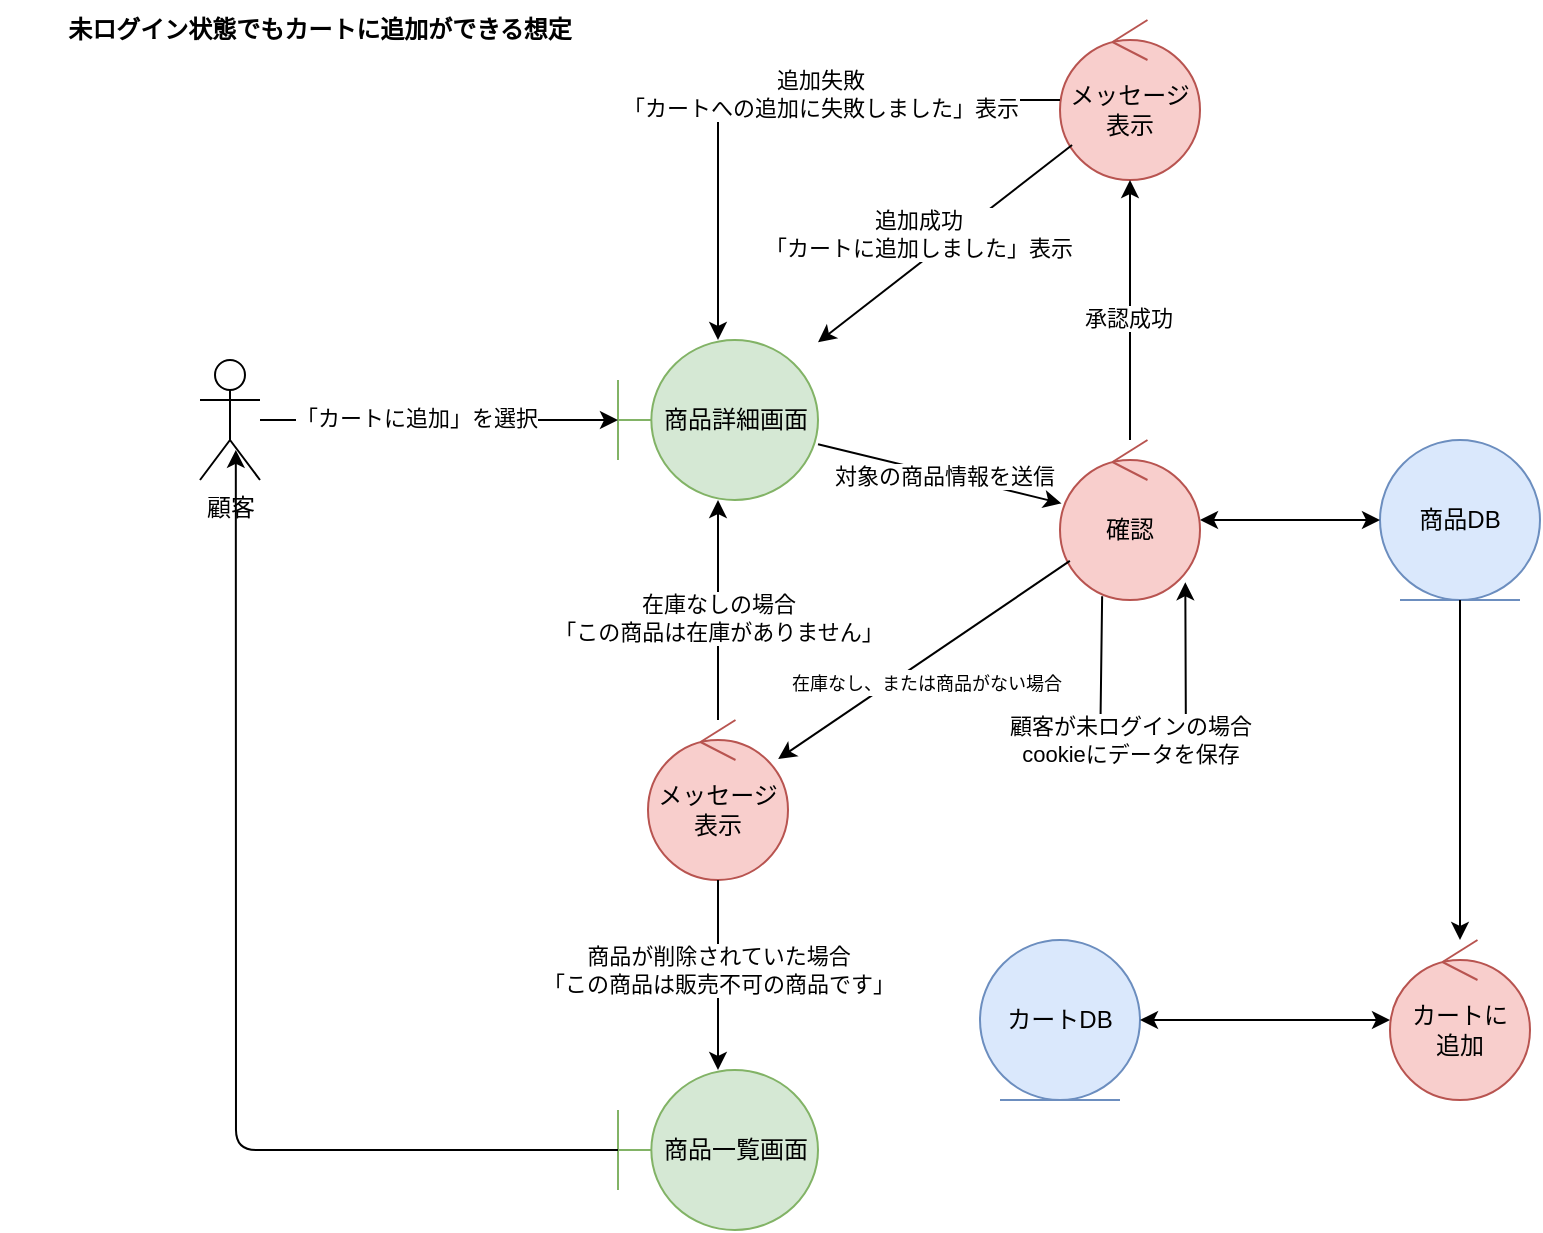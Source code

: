 <mxfile>
    <diagram id="sZ1b5ORBy8N2IJUaAmFC" name="ページ1">
        <mxGraphModel dx="822" dy="931" grid="1" gridSize="10" guides="1" tooltips="1" connect="1" arrows="1" fold="1" page="1" pageScale="1" pageWidth="827" pageHeight="1169" math="0" shadow="0">
            <root>
                <mxCell id="0"/>
                <mxCell id="1" parent="0"/>
                <mxCell id="2" value="顧客" style="shape=umlActor;verticalLabelPosition=bottom;verticalAlign=top;html=1;outlineConnect=0;" parent="1" vertex="1">
                    <mxGeometry x="120" y="190" width="30" height="60" as="geometry"/>
                </mxCell>
                <mxCell id="3" value="商品詳細画面" style="shape=umlBoundary;whiteSpace=wrap;html=1;fillColor=#d5e8d4;strokeColor=#82b366;" parent="1" vertex="1">
                    <mxGeometry x="329" y="180" width="100" height="80" as="geometry"/>
                </mxCell>
                <mxCell id="4" value="" style="endArrow=classic;html=1;" parent="1" source="2" target="3" edge="1">
                    <mxGeometry width="50" height="50" relative="1" as="geometry">
                        <mxPoint x="290" y="210" as="sourcePoint"/>
                        <mxPoint x="340" y="160" as="targetPoint"/>
                    </mxGeometry>
                </mxCell>
                <mxCell id="5" value="「カートに追加」を選択" style="edgeLabel;html=1;align=center;verticalAlign=middle;resizable=0;points=[];" parent="4" vertex="1" connectable="0">
                    <mxGeometry x="-0.135" y="1" relative="1" as="geometry">
                        <mxPoint as="offset"/>
                    </mxGeometry>
                </mxCell>
                <mxCell id="6" value="未ログイン状態でもカートに追加ができる想定" style="text;html=1;align=center;verticalAlign=middle;whiteSpace=wrap;rounded=0;fontStyle=1" parent="1" vertex="1">
                    <mxGeometry x="20" y="10" width="320" height="30" as="geometry"/>
                </mxCell>
                <mxCell id="8" value="" style="endArrow=classic;html=1;" parent="1" source="3" target="9" edge="1">
                    <mxGeometry width="50" height="50" relative="1" as="geometry">
                        <mxPoint x="570" y="290" as="sourcePoint"/>
                        <mxPoint x="551.539" y="209.011" as="targetPoint"/>
                    </mxGeometry>
                </mxCell>
                <mxCell id="10" value="対象の商品情報を送信" style="edgeLabel;html=1;align=center;verticalAlign=middle;resizable=0;points=[];" parent="8" vertex="1" connectable="0">
                    <mxGeometry x="0.028" relative="1" as="geometry">
                        <mxPoint as="offset"/>
                    </mxGeometry>
                </mxCell>
                <mxCell id="9" value="確認" style="ellipse;shape=umlControl;whiteSpace=wrap;html=1;fillColor=#f8cecc;strokeColor=#b85450;" parent="1" vertex="1">
                    <mxGeometry x="550" y="230" width="70" height="80" as="geometry"/>
                </mxCell>
                <mxCell id="11" value="商品DB" style="ellipse;shape=umlEntity;whiteSpace=wrap;html=1;fillColor=#dae8fc;strokeColor=#6c8ebf;" parent="1" vertex="1">
                    <mxGeometry x="710" y="230" width="80" height="80" as="geometry"/>
                </mxCell>
                <mxCell id="13" value="" style="endArrow=classic;startArrow=classic;html=1;" parent="1" source="11" target="9" edge="1">
                    <mxGeometry width="50" height="50" relative="1" as="geometry">
                        <mxPoint x="630" y="410" as="sourcePoint"/>
                        <mxPoint x="680" y="360" as="targetPoint"/>
                    </mxGeometry>
                </mxCell>
                <mxCell id="14" value="メッセージ表示" style="ellipse;shape=umlControl;whiteSpace=wrap;html=1;fillColor=#f8cecc;strokeColor=#b85450;" parent="1" vertex="1">
                    <mxGeometry x="550" y="20" width="70" height="80" as="geometry"/>
                </mxCell>
                <mxCell id="15" value="" style="endArrow=classic;html=1;" parent="1" source="9" target="14" edge="1">
                    <mxGeometry width="50" height="50" relative="1" as="geometry">
                        <mxPoint x="490" y="400" as="sourcePoint"/>
                        <mxPoint x="540" y="350" as="targetPoint"/>
                    </mxGeometry>
                </mxCell>
                <mxCell id="18" value="承認成功" style="edgeLabel;html=1;align=center;verticalAlign=middle;resizable=0;points=[];" parent="15" vertex="1" connectable="0">
                    <mxGeometry x="-0.047" relative="1" as="geometry">
                        <mxPoint x="-1" y="1" as="offset"/>
                    </mxGeometry>
                </mxCell>
                <mxCell id="16" value="" style="endArrow=classic;html=1;" parent="1" source="14" target="3" edge="1">
                    <mxGeometry width="50" height="50" relative="1" as="geometry">
                        <mxPoint x="480" y="410" as="sourcePoint"/>
                        <mxPoint x="530" y="360" as="targetPoint"/>
                    </mxGeometry>
                </mxCell>
                <mxCell id="17" value="&lt;div&gt;追加成功&lt;/div&gt;「カートに追加しました」表示" style="edgeLabel;html=1;align=center;verticalAlign=middle;resizable=0;points=[];" parent="16" vertex="1" connectable="0">
                    <mxGeometry x="-0.131" y="2" relative="1" as="geometry">
                        <mxPoint x="-23" as="offset"/>
                    </mxGeometry>
                </mxCell>
                <mxCell id="24" value="カートに&lt;div&gt;追加&lt;/div&gt;" style="ellipse;shape=umlControl;whiteSpace=wrap;html=1;fillColor=#f8cecc;strokeColor=#b85450;" parent="1" vertex="1">
                    <mxGeometry x="715" y="480" width="70" height="80" as="geometry"/>
                </mxCell>
                <mxCell id="26" value="" style="endArrow=classic;html=1;" parent="1" source="11" target="24" edge="1">
                    <mxGeometry width="50" height="50" relative="1" as="geometry">
                        <mxPoint x="540" y="490" as="sourcePoint"/>
                        <mxPoint x="590" y="440" as="targetPoint"/>
                    </mxGeometry>
                </mxCell>
                <mxCell id="29" value="メッセージ表示" style="ellipse;shape=umlControl;whiteSpace=wrap;html=1;fillColor=#f8cecc;strokeColor=#b85450;" parent="1" vertex="1">
                    <mxGeometry x="344" y="370" width="70" height="80" as="geometry"/>
                </mxCell>
                <mxCell id="30" value="" style="endArrow=classic;html=1;" parent="1" source="9" target="29" edge="1">
                    <mxGeometry width="50" height="50" relative="1" as="geometry">
                        <mxPoint x="490" y="340" as="sourcePoint"/>
                        <mxPoint x="540" y="290" as="targetPoint"/>
                    </mxGeometry>
                </mxCell>
                <mxCell id="31" value="&lt;font style=&quot;font-size: 9px;&quot;&gt;在庫なし、または商品がない場合&lt;/font&gt;" style="edgeLabel;html=1;align=center;verticalAlign=middle;resizable=0;points=[];" parent="30" vertex="1" connectable="0">
                    <mxGeometry x="-0.137" y="-2" relative="1" as="geometry">
                        <mxPoint x="-8" y="19" as="offset"/>
                    </mxGeometry>
                </mxCell>
                <mxCell id="32" value="" style="endArrow=classic;html=1;" parent="1" source="29" target="3" edge="1">
                    <mxGeometry width="50" height="50" relative="1" as="geometry">
                        <mxPoint x="490" y="340" as="sourcePoint"/>
                        <mxPoint x="540" y="290" as="targetPoint"/>
                    </mxGeometry>
                </mxCell>
                <mxCell id="33" value="&lt;div&gt;在庫なしの場合&lt;/div&gt;「この商品は在庫がありません」" style="edgeLabel;html=1;align=center;verticalAlign=middle;resizable=0;points=[];" parent="32" vertex="1" connectable="0">
                    <mxGeometry x="-0.062" relative="1" as="geometry">
                        <mxPoint as="offset"/>
                    </mxGeometry>
                </mxCell>
                <mxCell id="35" value="商品一覧画面" style="shape=umlBoundary;whiteSpace=wrap;html=1;fillColor=#d5e8d4;strokeColor=#82b366;" parent="1" vertex="1">
                    <mxGeometry x="329" y="545" width="100" height="80" as="geometry"/>
                </mxCell>
                <mxCell id="41" value="" style="endArrow=classic;html=1;" parent="1" source="29" target="35" edge="1">
                    <mxGeometry width="50" height="50" relative="1" as="geometry">
                        <mxPoint x="310" y="340" as="sourcePoint"/>
                        <mxPoint x="360" y="290" as="targetPoint"/>
                    </mxGeometry>
                </mxCell>
                <mxCell id="42" value="商品が削除されていた場合&lt;div&gt;「この商品は販売不可の商品です」&lt;/div&gt;" style="edgeLabel;html=1;align=center;verticalAlign=middle;resizable=0;points=[];" parent="41" vertex="1" connectable="0">
                    <mxGeometry x="-0.348" y="1" relative="1" as="geometry">
                        <mxPoint x="-1" y="14" as="offset"/>
                    </mxGeometry>
                </mxCell>
                <mxCell id="43" value="" style="endArrow=classic;html=1;entryX=0.597;entryY=0.749;entryDx=0;entryDy=0;entryPerimeter=0;" parent="1" source="35" target="2" edge="1">
                    <mxGeometry width="50" height="50" relative="1" as="geometry">
                        <mxPoint x="340" y="400" as="sourcePoint"/>
                        <mxPoint x="390" y="350" as="targetPoint"/>
                        <Array as="points">
                            <mxPoint x="138" y="585"/>
                        </Array>
                    </mxGeometry>
                </mxCell>
                <mxCell id="44" value="" style="endArrow=classic;html=1;" parent="1" source="14" target="3" edge="1">
                    <mxGeometry width="50" height="50" relative="1" as="geometry">
                        <mxPoint x="430" y="350" as="sourcePoint"/>
                        <mxPoint x="480" y="300" as="targetPoint"/>
                        <Array as="points">
                            <mxPoint x="379" y="60"/>
                        </Array>
                    </mxGeometry>
                </mxCell>
                <mxCell id="45" value="追加失敗&lt;div&gt;「カートへの追加に失敗しました」表示&lt;/div&gt;" style="edgeLabel;html=1;align=center;verticalAlign=middle;resizable=0;points=[];" parent="44" vertex="1" connectable="0">
                    <mxGeometry x="-0.173" y="-3" relative="1" as="geometry">
                        <mxPoint as="offset"/>
                    </mxGeometry>
                </mxCell>
                <mxCell id="47" value="" style="endArrow=classic;html=1;exitX=0.301;exitY=0.977;exitDx=0;exitDy=0;exitPerimeter=0;entryX=0.895;entryY=0.889;entryDx=0;entryDy=0;entryPerimeter=0;" parent="1" source="9" target="9" edge="1">
                    <mxGeometry width="50" height="50" relative="1" as="geometry">
                        <mxPoint x="550" y="340" as="sourcePoint"/>
                        <mxPoint x="619" y="290" as="targetPoint"/>
                        <Array as="points">
                            <mxPoint x="570" y="390"/>
                            <mxPoint x="600" y="390"/>
                            <mxPoint x="613" y="390"/>
                        </Array>
                    </mxGeometry>
                </mxCell>
                <mxCell id="48" value="&lt;div&gt;顧客が未ログインの場合&lt;/div&gt;cookieにデータを保存" style="edgeLabel;html=1;align=center;verticalAlign=middle;resizable=0;points=[];" parent="47" vertex="1" connectable="0">
                    <mxGeometry x="-0.069" y="-3" relative="1" as="geometry">
                        <mxPoint x="-3" y="-13" as="offset"/>
                    </mxGeometry>
                </mxCell>
                <mxCell id="49" value="カートDB" style="ellipse;shape=umlEntity;whiteSpace=wrap;html=1;fillColor=#dae8fc;strokeColor=#6c8ebf;" vertex="1" parent="1">
                    <mxGeometry x="510" y="480" width="80" height="80" as="geometry"/>
                </mxCell>
                <mxCell id="52" value="" style="endArrow=classic;startArrow=classic;html=1;" edge="1" parent="1" source="49" target="24">
                    <mxGeometry width="50" height="50" relative="1" as="geometry">
                        <mxPoint x="600" y="450" as="sourcePoint"/>
                        <mxPoint x="650" y="400" as="targetPoint"/>
                    </mxGeometry>
                </mxCell>
            </root>
        </mxGraphModel>
    </diagram>
</mxfile>